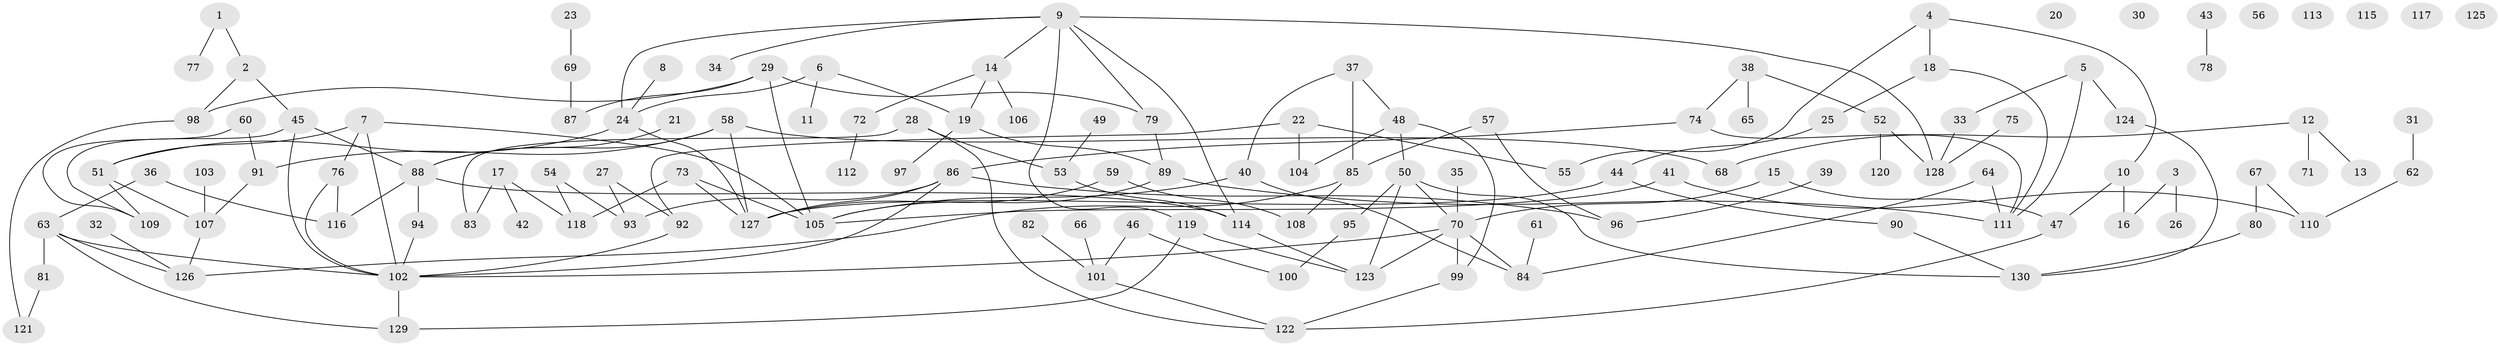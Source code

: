// coarse degree distribution, {3: 0.15384615384615385, 2: 0.23076923076923078, 5: 0.06153846153846154, 8: 0.03076923076923077, 1: 0.24615384615384617, 7: 0.046153846153846156, 15: 0.015384615384615385, 0: 0.12307692307692308, 6: 0.015384615384615385, 14: 0.015384615384615385, 4: 0.06153846153846154}
// Generated by graph-tools (version 1.1) at 2025/16/03/04/25 18:16:46]
// undirected, 130 vertices, 167 edges
graph export_dot {
graph [start="1"]
  node [color=gray90,style=filled];
  1;
  2;
  3;
  4;
  5;
  6;
  7;
  8;
  9;
  10;
  11;
  12;
  13;
  14;
  15;
  16;
  17;
  18;
  19;
  20;
  21;
  22;
  23;
  24;
  25;
  26;
  27;
  28;
  29;
  30;
  31;
  32;
  33;
  34;
  35;
  36;
  37;
  38;
  39;
  40;
  41;
  42;
  43;
  44;
  45;
  46;
  47;
  48;
  49;
  50;
  51;
  52;
  53;
  54;
  55;
  56;
  57;
  58;
  59;
  60;
  61;
  62;
  63;
  64;
  65;
  66;
  67;
  68;
  69;
  70;
  71;
  72;
  73;
  74;
  75;
  76;
  77;
  78;
  79;
  80;
  81;
  82;
  83;
  84;
  85;
  86;
  87;
  88;
  89;
  90;
  91;
  92;
  93;
  94;
  95;
  96;
  97;
  98;
  99;
  100;
  101;
  102;
  103;
  104;
  105;
  106;
  107;
  108;
  109;
  110;
  111;
  112;
  113;
  114;
  115;
  116;
  117;
  118;
  119;
  120;
  121;
  122;
  123;
  124;
  125;
  126;
  127;
  128;
  129;
  130;
  1 -- 2;
  1 -- 77;
  2 -- 45;
  2 -- 98;
  3 -- 16;
  3 -- 26;
  4 -- 10;
  4 -- 18;
  4 -- 55;
  5 -- 33;
  5 -- 111;
  5 -- 124;
  6 -- 11;
  6 -- 19;
  6 -- 24;
  7 -- 51;
  7 -- 76;
  7 -- 102;
  7 -- 105;
  8 -- 24;
  9 -- 14;
  9 -- 24;
  9 -- 34;
  9 -- 79;
  9 -- 114;
  9 -- 119;
  9 -- 128;
  10 -- 16;
  10 -- 47;
  12 -- 13;
  12 -- 68;
  12 -- 71;
  14 -- 19;
  14 -- 72;
  14 -- 106;
  15 -- 47;
  15 -- 70;
  17 -- 42;
  17 -- 83;
  17 -- 118;
  18 -- 25;
  18 -- 111;
  19 -- 89;
  19 -- 97;
  21 -- 88;
  22 -- 55;
  22 -- 92;
  22 -- 104;
  23 -- 69;
  24 -- 51;
  24 -- 127;
  25 -- 44;
  27 -- 92;
  27 -- 93;
  28 -- 53;
  28 -- 83;
  28 -- 122;
  29 -- 79;
  29 -- 87;
  29 -- 98;
  29 -- 105;
  31 -- 62;
  32 -- 126;
  33 -- 128;
  35 -- 70;
  36 -- 63;
  36 -- 116;
  37 -- 40;
  37 -- 48;
  37 -- 85;
  38 -- 52;
  38 -- 65;
  38 -- 74;
  39 -- 96;
  40 -- 84;
  40 -- 105;
  41 -- 105;
  41 -- 110;
  43 -- 78;
  44 -- 90;
  44 -- 127;
  45 -- 88;
  45 -- 102;
  45 -- 109;
  46 -- 100;
  46 -- 101;
  47 -- 122;
  48 -- 50;
  48 -- 99;
  48 -- 104;
  49 -- 53;
  50 -- 70;
  50 -- 95;
  50 -- 123;
  50 -- 130;
  51 -- 107;
  51 -- 109;
  52 -- 120;
  52 -- 128;
  53 -- 114;
  54 -- 93;
  54 -- 118;
  57 -- 85;
  57 -- 96;
  58 -- 68;
  58 -- 88;
  58 -- 91;
  58 -- 127;
  59 -- 108;
  59 -- 127;
  60 -- 91;
  60 -- 109;
  61 -- 84;
  62 -- 110;
  63 -- 81;
  63 -- 102;
  63 -- 126;
  63 -- 129;
  64 -- 84;
  64 -- 111;
  66 -- 101;
  67 -- 80;
  67 -- 110;
  69 -- 87;
  70 -- 84;
  70 -- 99;
  70 -- 102;
  70 -- 123;
  72 -- 112;
  73 -- 105;
  73 -- 118;
  73 -- 127;
  74 -- 86;
  74 -- 111;
  75 -- 128;
  76 -- 102;
  76 -- 116;
  79 -- 89;
  80 -- 130;
  81 -- 121;
  82 -- 101;
  85 -- 108;
  85 -- 126;
  86 -- 93;
  86 -- 96;
  86 -- 102;
  86 -- 127;
  88 -- 94;
  88 -- 114;
  88 -- 116;
  89 -- 105;
  89 -- 111;
  90 -- 130;
  91 -- 107;
  92 -- 102;
  94 -- 102;
  95 -- 100;
  98 -- 121;
  99 -- 122;
  101 -- 122;
  102 -- 129;
  103 -- 107;
  107 -- 126;
  114 -- 123;
  119 -- 123;
  119 -- 129;
  124 -- 130;
}
